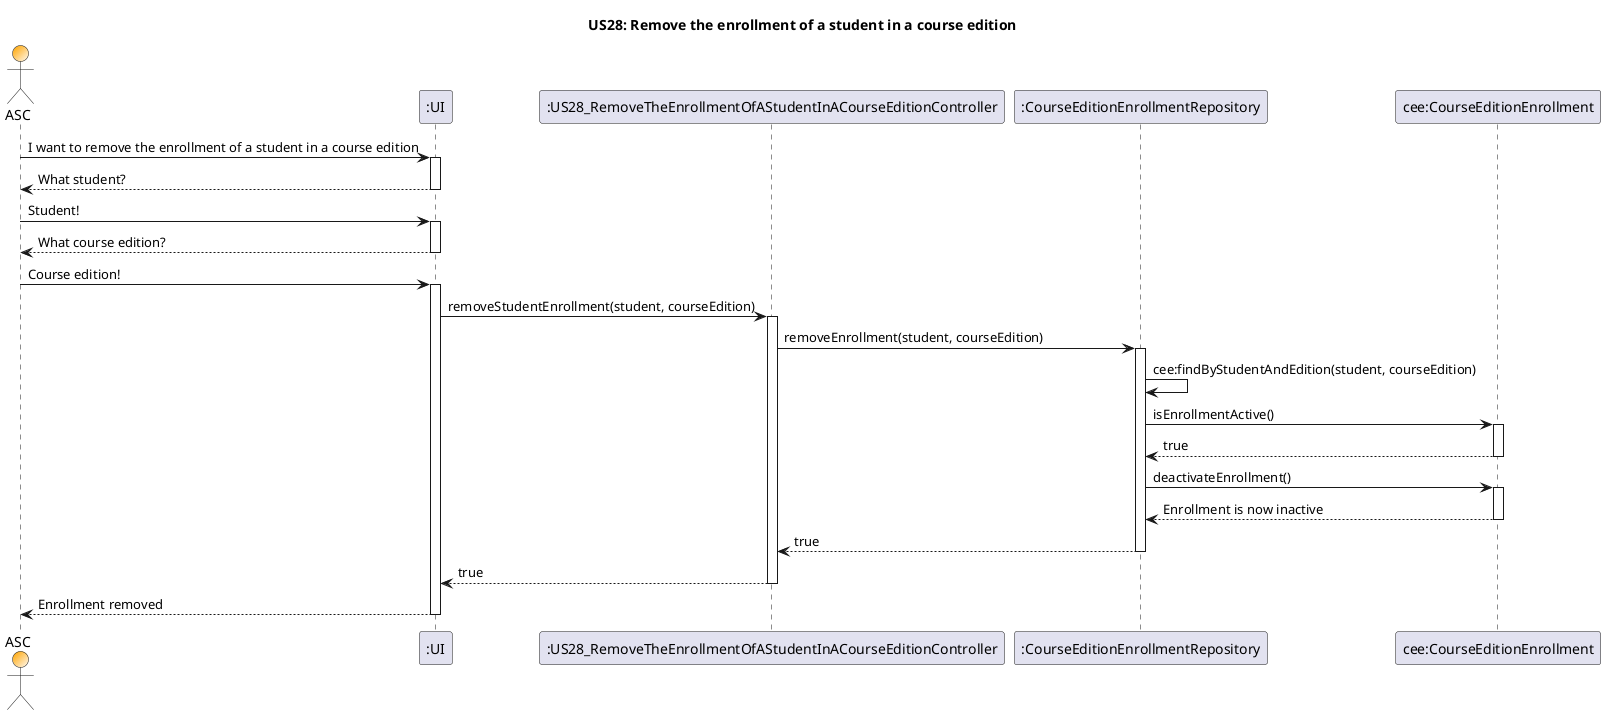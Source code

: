 @startuml

title US28: Remove the enrollment of a student in a course edition

actor ASC #Orange/White
participant ":UI" as UI
participant ":US28_RemoveTheEnrollmentOfAStudentInACourseEditionController" as Controller
participant ":CourseEditionEnrollmentRepository" as Repository
participant "cee:CourseEditionEnrollment" as Enrollment

ASC -> UI : I want to remove the enrollment of a student in a course edition
activate UI
UI --> ASC : What student?
deactivate UI
ASC -> UI : Student!
activate UI
UI --> ASC : What course edition?
deactivate UI
ASC -> UI : Course edition!
activate UI

UI -> Controller : removeStudentEnrollment(student, courseEdition)
activate Controller

Controller -> Repository : removeEnrollment(student, courseEdition)
activate Repository

Repository -> Repository : cee:findByStudentAndEdition(student, courseEdition)

Repository -> Enrollment : isEnrollmentActive()
activate Enrollment
Enrollment --> Repository : true
deactivate Enrollment

Repository -> Enrollment : deactivateEnrollment()
activate Enrollment
Enrollment --> Repository : Enrollment is now inactive
deactivate Enrollment

Repository --> Controller : true
deactivate Repository

Controller --> UI : true
deactivate Controller
UI --> ASC : Enrollment removed
deactivate UI

@enduml
